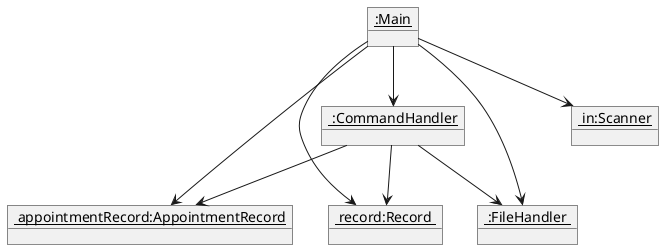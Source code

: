 @startuml
'https://plantuml.com/object-diagram

object "<u>:Main</u>" as Main
object "<u> :CommandHandler</u>" as CommandHandler
object "<u> in:Scanner</u>" as Scanner
object "<u> appointmentRecord:AppointmentRecord</u>" as AppointmentRecord
object "<u> record:Record </u>" as Record
object "<u> :FileHandler </u>" as FileHandler

Main --> Record
Main --> AppointmentRecord
Main --> FileHandler
Main --> CommandHandler
Main --> Scanner
CommandHandler --> FileHandler
CommandHandler --> AppointmentRecord
CommandHandler --> Record

@enduml
